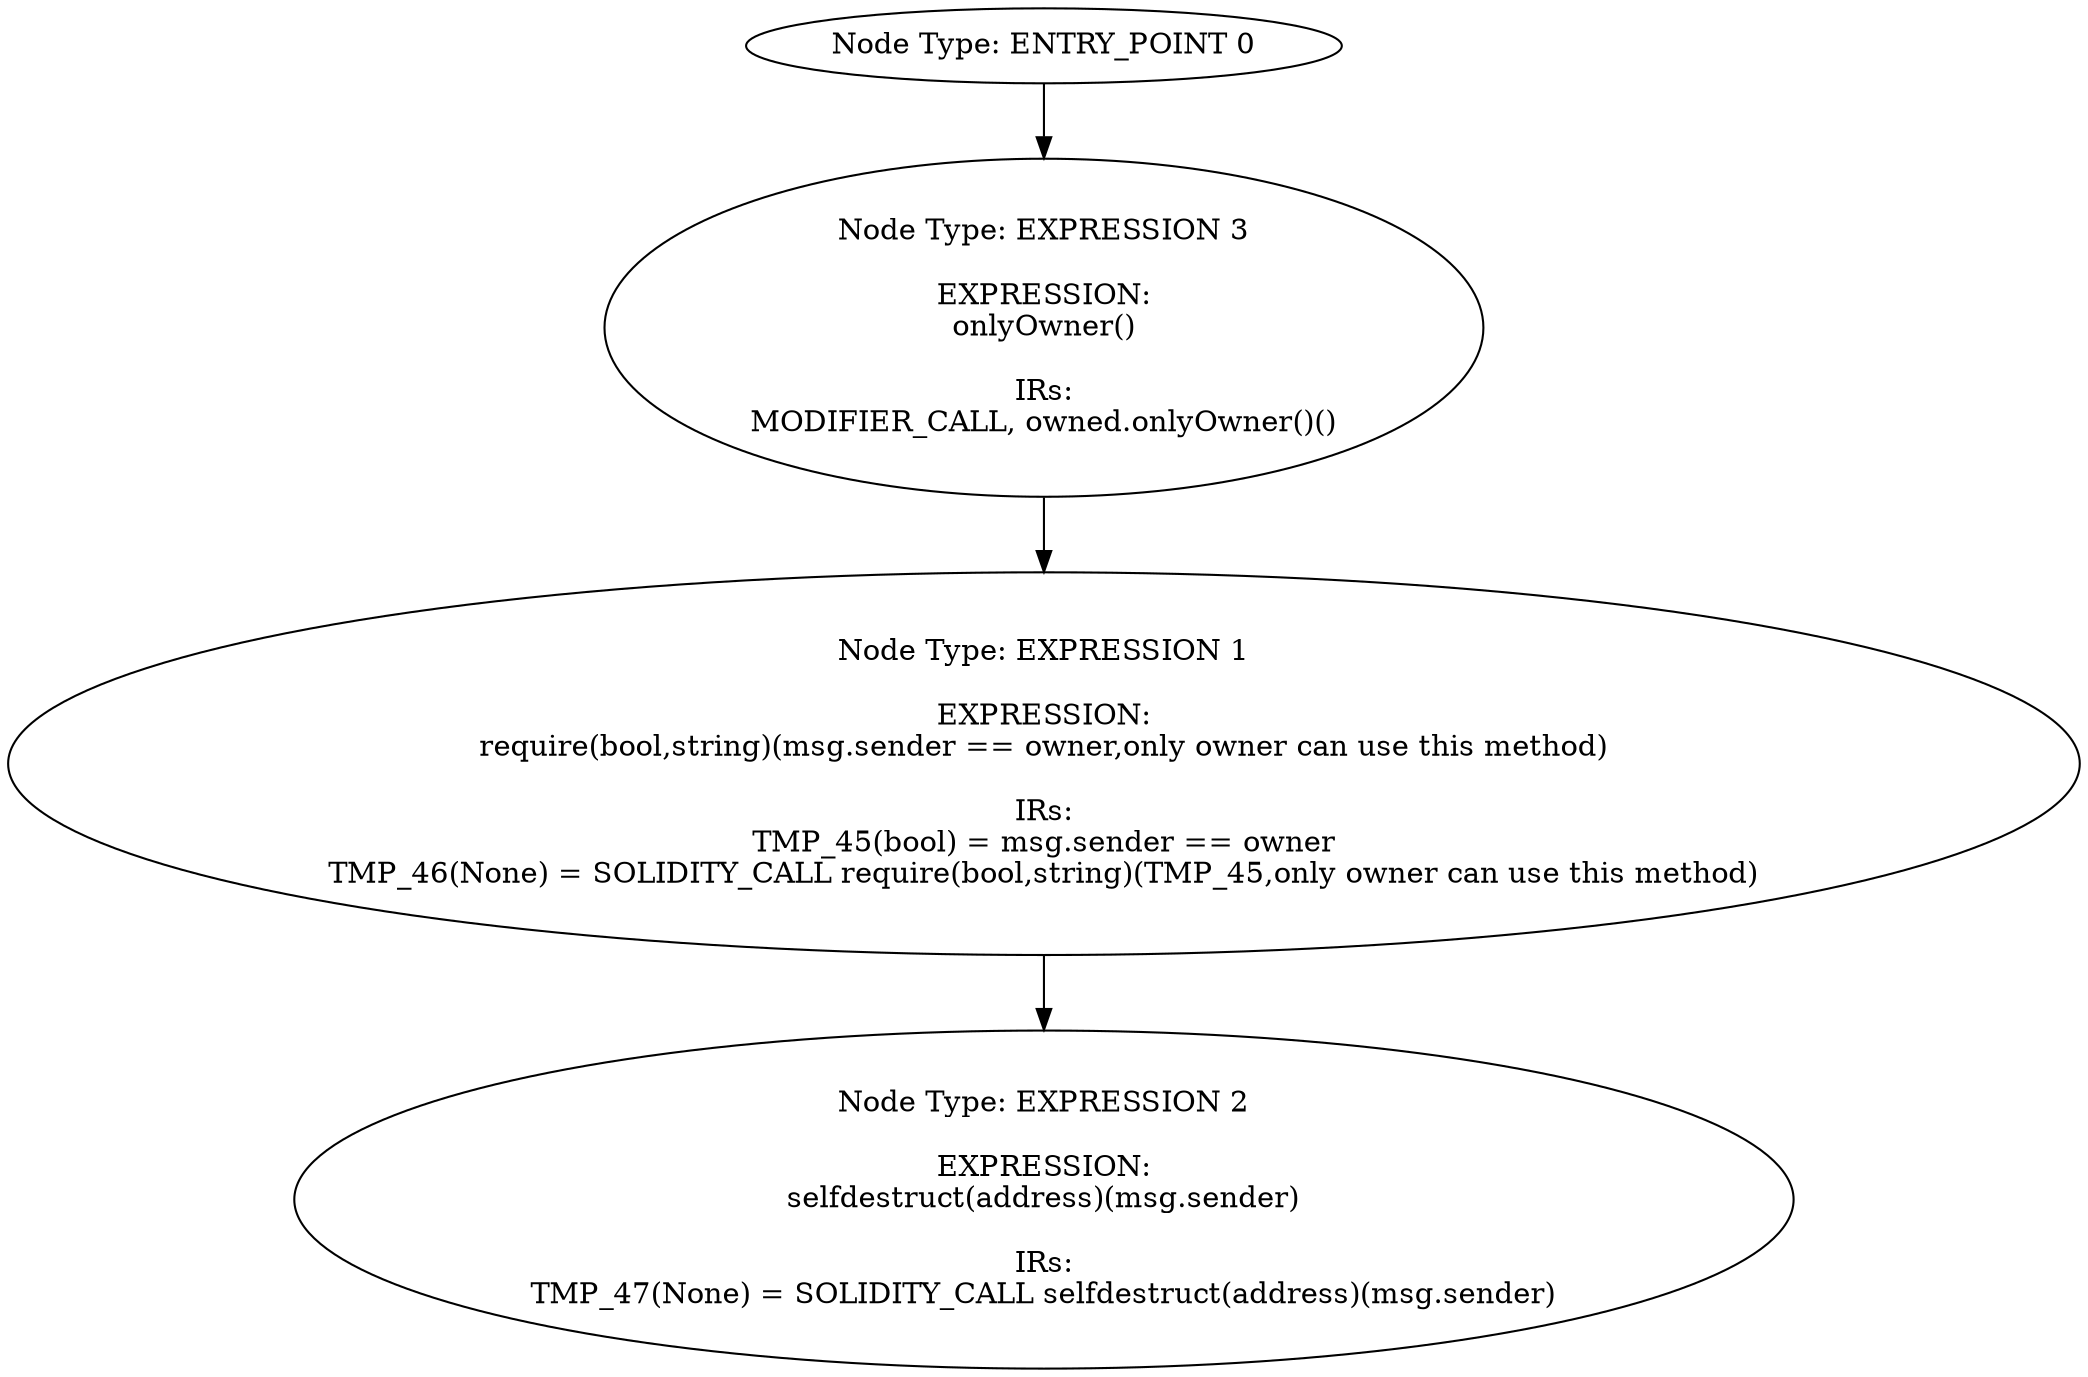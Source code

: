 digraph{
0[label="Node Type: ENTRY_POINT 0
"];
0->3;
1[label="Node Type: EXPRESSION 1

EXPRESSION:
require(bool,string)(msg.sender == owner,only owner can use this method)

IRs:
TMP_45(bool) = msg.sender == owner
TMP_46(None) = SOLIDITY_CALL require(bool,string)(TMP_45,only owner can use this method)"];
1->2;
2[label="Node Type: EXPRESSION 2

EXPRESSION:
selfdestruct(address)(msg.sender)

IRs:
TMP_47(None) = SOLIDITY_CALL selfdestruct(address)(msg.sender)"];
3[label="Node Type: EXPRESSION 3

EXPRESSION:
onlyOwner()

IRs:
MODIFIER_CALL, owned.onlyOwner()()"];
3->1;
}
